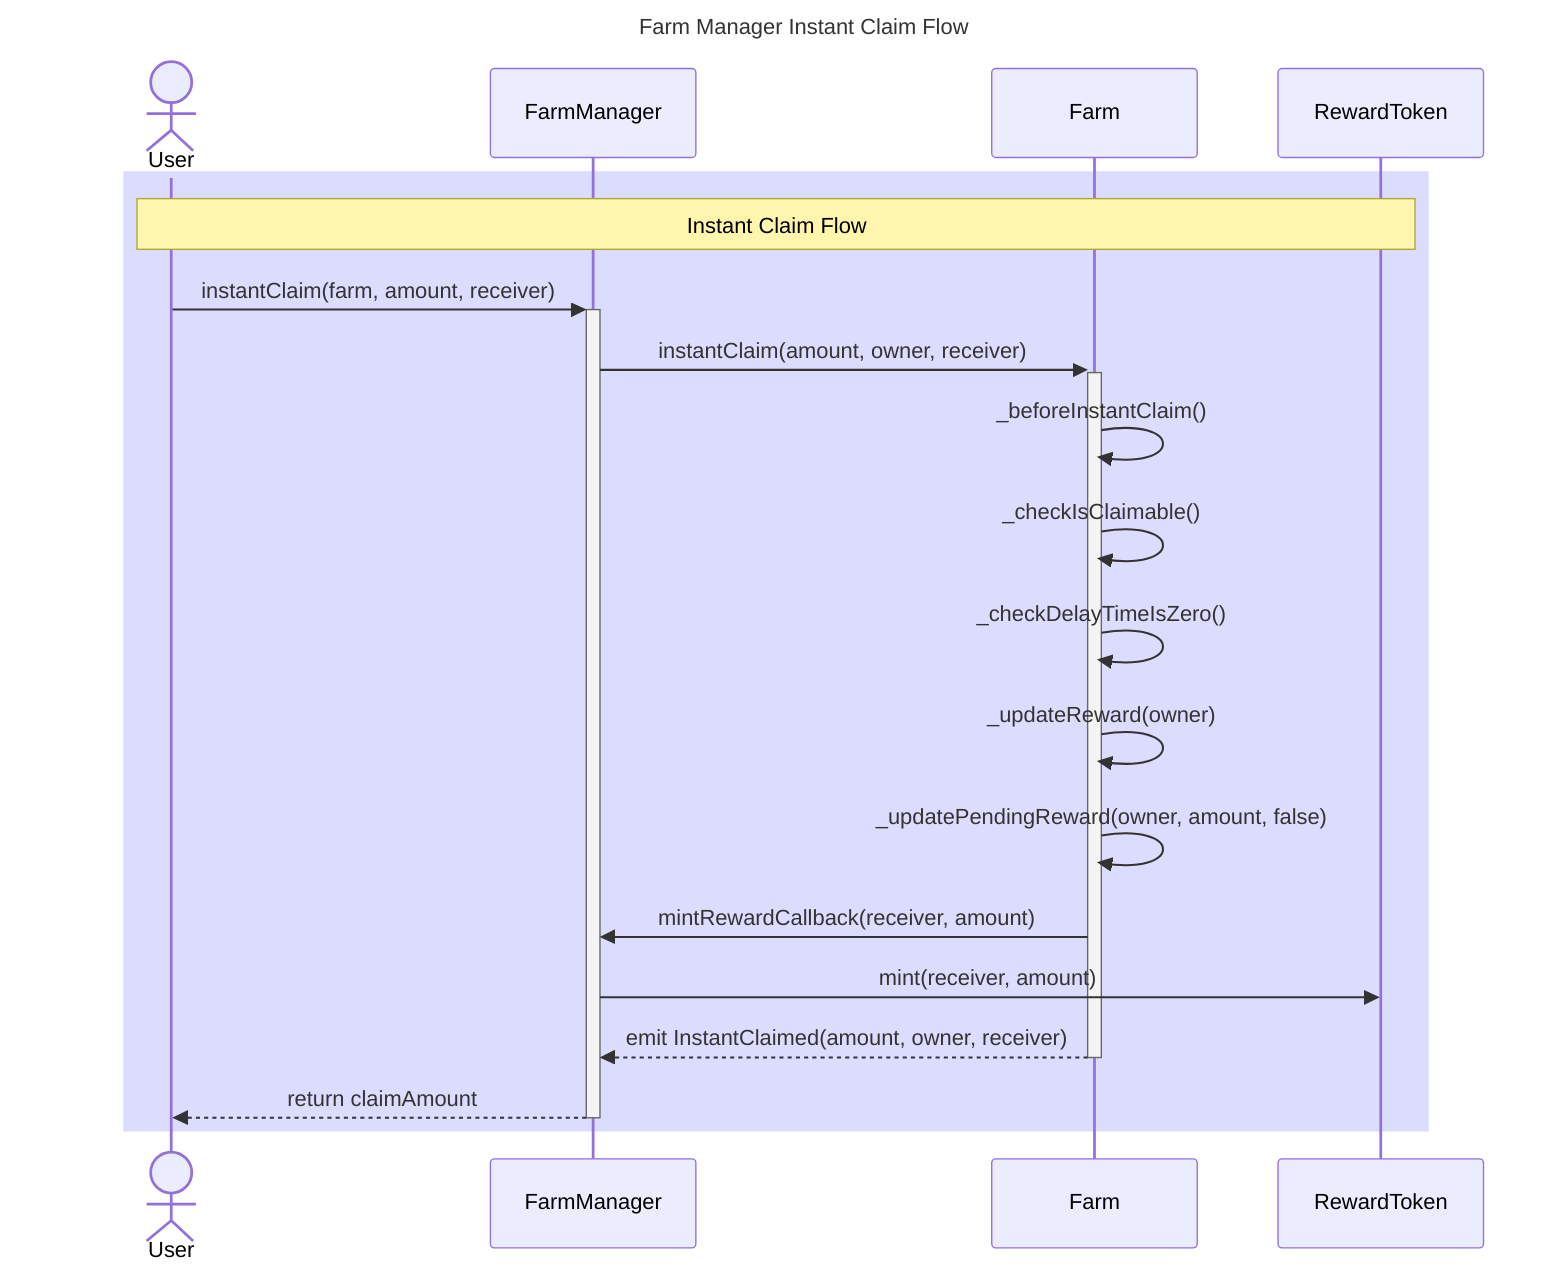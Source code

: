sequenceDiagram
    title Farm Manager Instant Claim Flow
    
    actor User
    participant FarmManager
    participant Farm
    participant RewardToken

    %% Instant Claim Flow
    rect rgb(220, 220, 255)
        Note over User,RewardToken: Instant Claim Flow
        User->>+FarmManager: instantClaim(farm, amount, receiver)
        
        FarmManager->>+Farm: instantClaim(amount, owner, receiver)
        Farm->>Farm: _beforeInstantClaim()
        Farm->>Farm: _checkIsClaimable()
        Farm->>Farm: _checkDelayTimeIsZero()
        Farm->>Farm: _updateReward(owner)
        
        Farm->>Farm: _updatePendingReward(owner, amount, false)
        Farm->>FarmManager: mintRewardCallback(receiver, amount)
        FarmManager->>RewardToken: mint(receiver, amount)
        Farm-->>-FarmManager: emit InstantClaimed(amount, owner, receiver)
        
        FarmManager-->>-User: return claimAmount
    end
